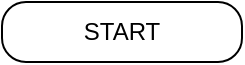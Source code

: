 <mxfile version="24.3.1" type="github">
  <diagram name="Page-1" id="9QlIwgsoSQG3PEhLMDuy">
    <mxGraphModel dx="1434" dy="746" grid="1" gridSize="10" guides="1" tooltips="1" connect="1" arrows="1" fold="1" page="1" pageScale="1" pageWidth="850" pageHeight="1100" math="0" shadow="0">
      <root>
        <mxCell id="0" />
        <mxCell id="1" parent="0" />
        <mxCell id="UdwfGQcNVsdIvEFFSjy2-1" value="START" style="rounded=1;whiteSpace=wrap;html=1;arcSize=40;" vertex="1" parent="1">
          <mxGeometry x="365" y="50" width="120" height="30" as="geometry" />
        </mxCell>
      </root>
    </mxGraphModel>
  </diagram>
</mxfile>
